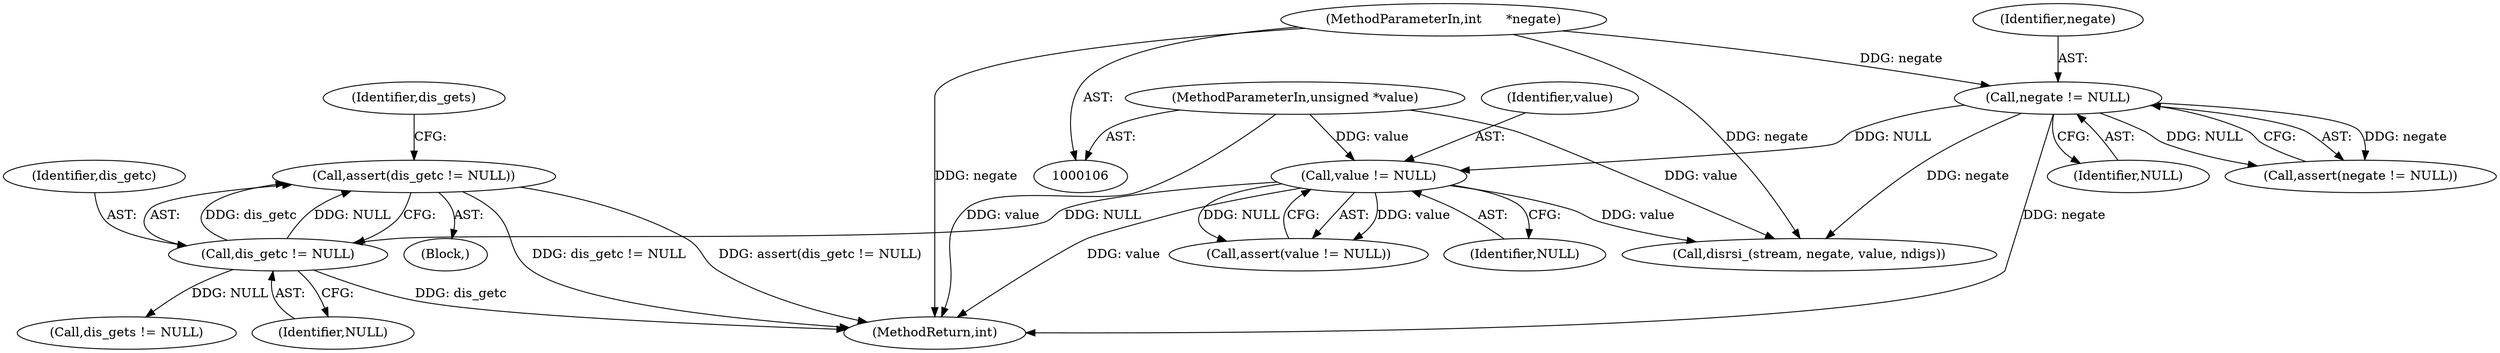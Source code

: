 digraph "0_torque_3ed749263abe3d69fa3626d142a5789dcb5a5684@API" {
"1000131" [label="(Call,assert(dis_getc != NULL))"];
"1000132" [label="(Call,dis_getc != NULL)"];
"1000122" [label="(Call,value != NULL)"];
"1000109" [label="(MethodParameterIn,unsigned *value)"];
"1000118" [label="(Call,negate != NULL)"];
"1000108" [label="(MethodParameterIn,int      *negate)"];
"1000137" [label="(Identifier,dis_gets)"];
"1000111" [label="(Block,)"];
"1000133" [label="(Identifier,dis_getc)"];
"1000136" [label="(Call,dis_gets != NULL)"];
"1000119" [label="(Identifier,negate)"];
"1000131" [label="(Call,assert(dis_getc != NULL))"];
"1000134" [label="(Identifier,NULL)"];
"1000117" [label="(Call,assert(negate != NULL))"];
"1000120" [label="(Identifier,NULL)"];
"1000108" [label="(MethodParameterIn,int      *negate)"];
"1000377" [label="(MethodReturn,int)"];
"1000118" [label="(Call,negate != NULL)"];
"1000123" [label="(Identifier,value)"];
"1000124" [label="(Identifier,NULL)"];
"1000122" [label="(Call,value != NULL)"];
"1000109" [label="(MethodParameterIn,unsigned *value)"];
"1000132" [label="(Call,dis_getc != NULL)"];
"1000121" [label="(Call,assert(value != NULL))"];
"1000348" [label="(Call,disrsi_(stream, negate, value, ndigs))"];
"1000131" -> "1000111"  [label="AST: "];
"1000131" -> "1000132"  [label="CFG: "];
"1000132" -> "1000131"  [label="AST: "];
"1000137" -> "1000131"  [label="CFG: "];
"1000131" -> "1000377"  [label="DDG: dis_getc != NULL"];
"1000131" -> "1000377"  [label="DDG: assert(dis_getc != NULL)"];
"1000132" -> "1000131"  [label="DDG: dis_getc"];
"1000132" -> "1000131"  [label="DDG: NULL"];
"1000132" -> "1000134"  [label="CFG: "];
"1000133" -> "1000132"  [label="AST: "];
"1000134" -> "1000132"  [label="AST: "];
"1000132" -> "1000377"  [label="DDG: dis_getc"];
"1000122" -> "1000132"  [label="DDG: NULL"];
"1000132" -> "1000136"  [label="DDG: NULL"];
"1000122" -> "1000121"  [label="AST: "];
"1000122" -> "1000124"  [label="CFG: "];
"1000123" -> "1000122"  [label="AST: "];
"1000124" -> "1000122"  [label="AST: "];
"1000121" -> "1000122"  [label="CFG: "];
"1000122" -> "1000377"  [label="DDG: value"];
"1000122" -> "1000121"  [label="DDG: value"];
"1000122" -> "1000121"  [label="DDG: NULL"];
"1000109" -> "1000122"  [label="DDG: value"];
"1000118" -> "1000122"  [label="DDG: NULL"];
"1000122" -> "1000348"  [label="DDG: value"];
"1000109" -> "1000106"  [label="AST: "];
"1000109" -> "1000377"  [label="DDG: value"];
"1000109" -> "1000348"  [label="DDG: value"];
"1000118" -> "1000117"  [label="AST: "];
"1000118" -> "1000120"  [label="CFG: "];
"1000119" -> "1000118"  [label="AST: "];
"1000120" -> "1000118"  [label="AST: "];
"1000117" -> "1000118"  [label="CFG: "];
"1000118" -> "1000377"  [label="DDG: negate"];
"1000118" -> "1000117"  [label="DDG: negate"];
"1000118" -> "1000117"  [label="DDG: NULL"];
"1000108" -> "1000118"  [label="DDG: negate"];
"1000118" -> "1000348"  [label="DDG: negate"];
"1000108" -> "1000106"  [label="AST: "];
"1000108" -> "1000377"  [label="DDG: negate"];
"1000108" -> "1000348"  [label="DDG: negate"];
}
